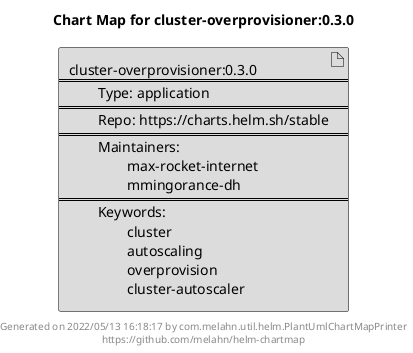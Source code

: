 @startuml
skinparam linetype ortho
skinparam backgroundColor white
skinparam usecaseBorderColor black
skinparam usecaseArrowColor LightSlateGray
skinparam artifactBorderColor black
skinparam artifactArrowColor LightSlateGray

title Chart Map for cluster-overprovisioner:0.3.0

'There is one referenced Helm Chart
artifact "cluster-overprovisioner:0.3.0\n====\n\tType: application\n====\n\tRepo: https://charts.helm.sh/stable\n====\n\tMaintainers: \n\t\tmax-rocket-internet\n\t\tmmingorance-dh\n====\n\tKeywords: \n\t\tcluster\n\t\tautoscaling\n\t\toverprovision\n\t\tcluster-autoscaler" as cluster_overprovisioner_0_3_0 #Gainsboro

'There are 0 referenced Docker Images

'Chart Dependencies

center footer Generated on 2022/05/13 16:18:17 by com.melahn.util.helm.PlantUmlChartMapPrinter\nhttps://github.com/melahn/helm-chartmap
@enduml
